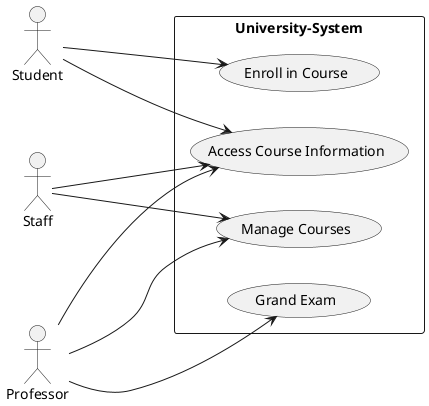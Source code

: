 @startuml
left to right direction
skinparam packageStyle rectangle
actor Professor
actor Student
actor Staff

rectangle University-System {
Professor --> (Grand Exam)
Professor --> (Manage Courses)
Professor ---> (Access Course Information)
Student ---> (Access Course Information)
Student ---> (Enroll in Course)
Staff ---> (Access Course Information)
Staff ---> (Manage Courses)
}

@enduml